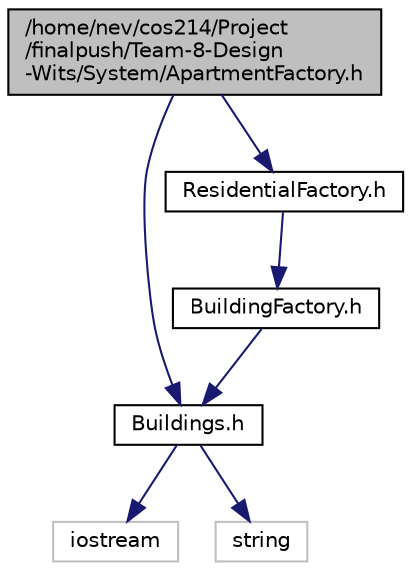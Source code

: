 digraph "/home/nev/cos214/Project/finalpush/Team-8-Design-Wits/System/ApartmentFactory.h"
{
 // LATEX_PDF_SIZE
  edge [fontname="Helvetica",fontsize="10",labelfontname="Helvetica",labelfontsize="10"];
  node [fontname="Helvetica",fontsize="10",shape=record];
  Node1 [label="/home/nev/cos214/Project\l/finalpush/Team-8-Design\l-Wits/System/ApartmentFactory.h",height=0.2,width=0.4,color="black", fillcolor="grey75", style="filled", fontcolor="black",tooltip="Defines the ApartmentFactory class interface."];
  Node1 -> Node2 [color="midnightblue",fontsize="10",style="solid"];
  Node2 [label="Buildings.h",height=0.2,width=0.4,color="black", fillcolor="white", style="filled",URL="$Buildings_8h.html",tooltip="Header file containing the Buildings abstract base class definition."];
  Node2 -> Node3 [color="midnightblue",fontsize="10",style="solid"];
  Node3 [label="iostream",height=0.2,width=0.4,color="grey75", fillcolor="white", style="filled",tooltip=" "];
  Node2 -> Node4 [color="midnightblue",fontsize="10",style="solid"];
  Node4 [label="string",height=0.2,width=0.4,color="grey75", fillcolor="white", style="filled",tooltip=" "];
  Node1 -> Node5 [color="midnightblue",fontsize="10",style="solid"];
  Node5 [label="ResidentialFactory.h",height=0.2,width=0.4,color="black", fillcolor="white", style="filled",URL="$ResidentialFactory_8h_source.html",tooltip=" "];
  Node5 -> Node6 [color="midnightblue",fontsize="10",style="solid"];
  Node6 [label="BuildingFactory.h",height=0.2,width=0.4,color="black", fillcolor="white", style="filled",URL="$BuildingFactory_8h.html",tooltip="Defines the BuildingFactory class interface."];
  Node6 -> Node2 [color="midnightblue",fontsize="10",style="solid"];
}

